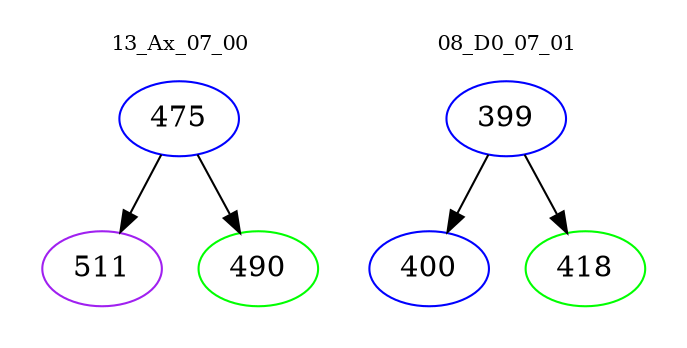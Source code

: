 digraph{
subgraph cluster_0 {
color = white
label = "13_Ax_07_00";
fontsize=10;
T0_475 [label="475", color="blue"]
T0_475 -> T0_511 [color="black"]
T0_511 [label="511", color="purple"]
T0_475 -> T0_490 [color="black"]
T0_490 [label="490", color="green"]
}
subgraph cluster_1 {
color = white
label = "08_D0_07_01";
fontsize=10;
T1_399 [label="399", color="blue"]
T1_399 -> T1_400 [color="black"]
T1_400 [label="400", color="blue"]
T1_399 -> T1_418 [color="black"]
T1_418 [label="418", color="green"]
}
}

